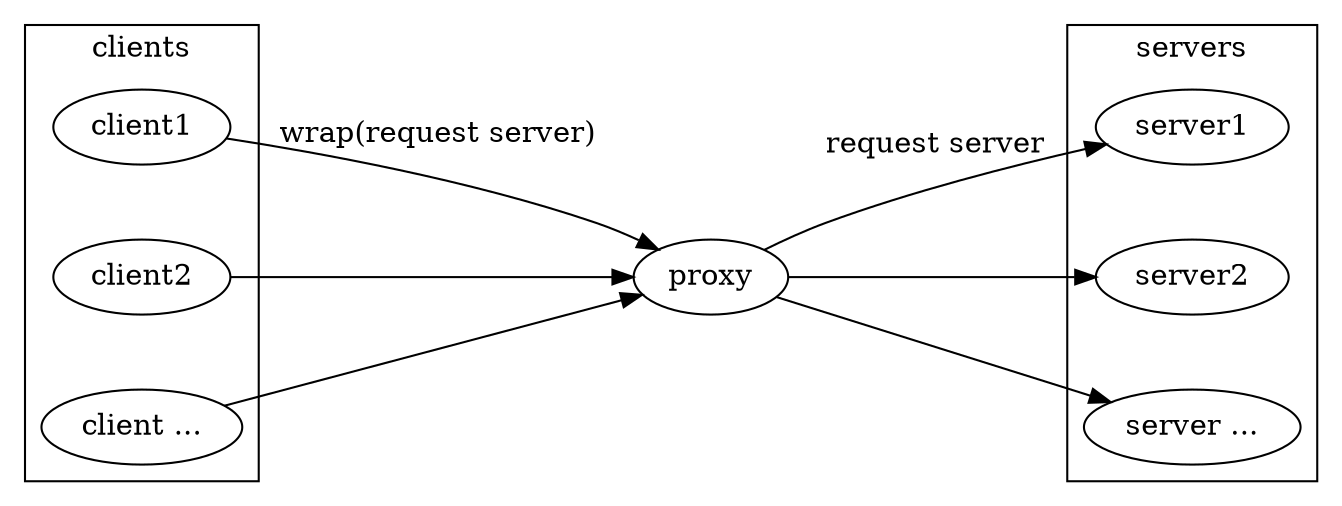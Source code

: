 digraph "classes" {
    charset="utf-8"
    nodesep = .5;
    rankdir = LR;    //指定绘图的方向 (LR从左到右绘制)

    subgraph cluster_1{
        label="clients"
        client1
        client2
        "client ..."
    }
    subgraph cluster_2{
        label="servers"
        server1
        server2
        "server ..."
    }

    edge [label="wrap(request server)"]
    client1 -> proxy

    edge [label=""]
    client2 -> proxy
    "client ..." -> proxy

    edge [label="request server"]
    proxy -> server1

    edge [label=""]
    proxy -> server2
    proxy -> "server ..."
}